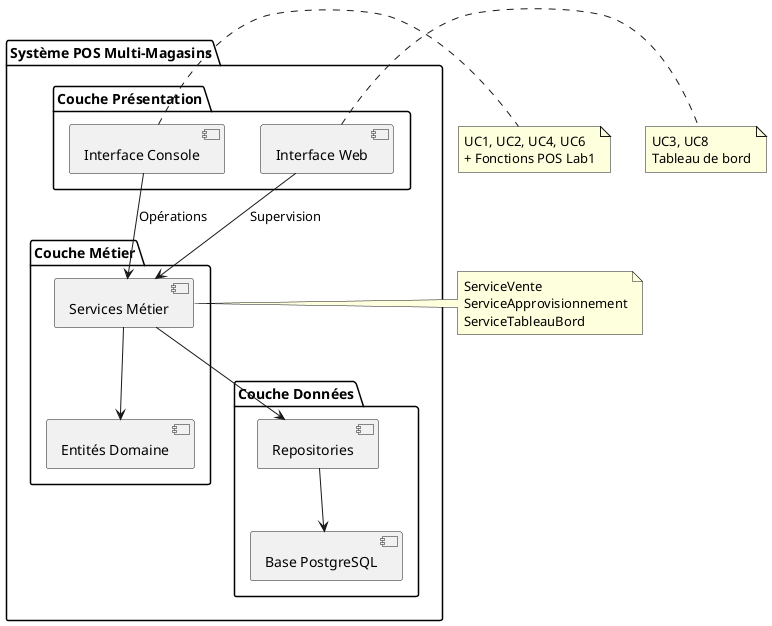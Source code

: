 @startuml
package "Système POS Multi-Magasins" {

  ' Interfaces utilisateur
  package "Couche Présentation" {
    [Interface Console] as CONSOLE
    [Interface Web] as WEB
  }
  
  ' Logique métier centralisée
  package "Couche Métier" {
    [Services Métier] as SERVICES
    [Entités Domaine] as ENTITIES
  }
  
  ' Persistance
  package "Couche Données" {
    [Repositories] as REPOS
    [Base PostgreSQL] as DB
  }
}

' Relations
CONSOLE --> SERVICES : Opérations
WEB --> SERVICES : Supervision
SERVICES --> ENTITIES
SERVICES --> REPOS
REPOS --> DB

' Annotations
note right of CONSOLE
  UC1, UC2, UC4, UC6
  + Fonctions POS Lab1
end note

note right of WEB
  UC3, UC8
  Tableau de bord
end note

note right of SERVICES
  ServiceVente
  ServiceApprovisionnement
  ServiceTableauBord
end note

@enduml
